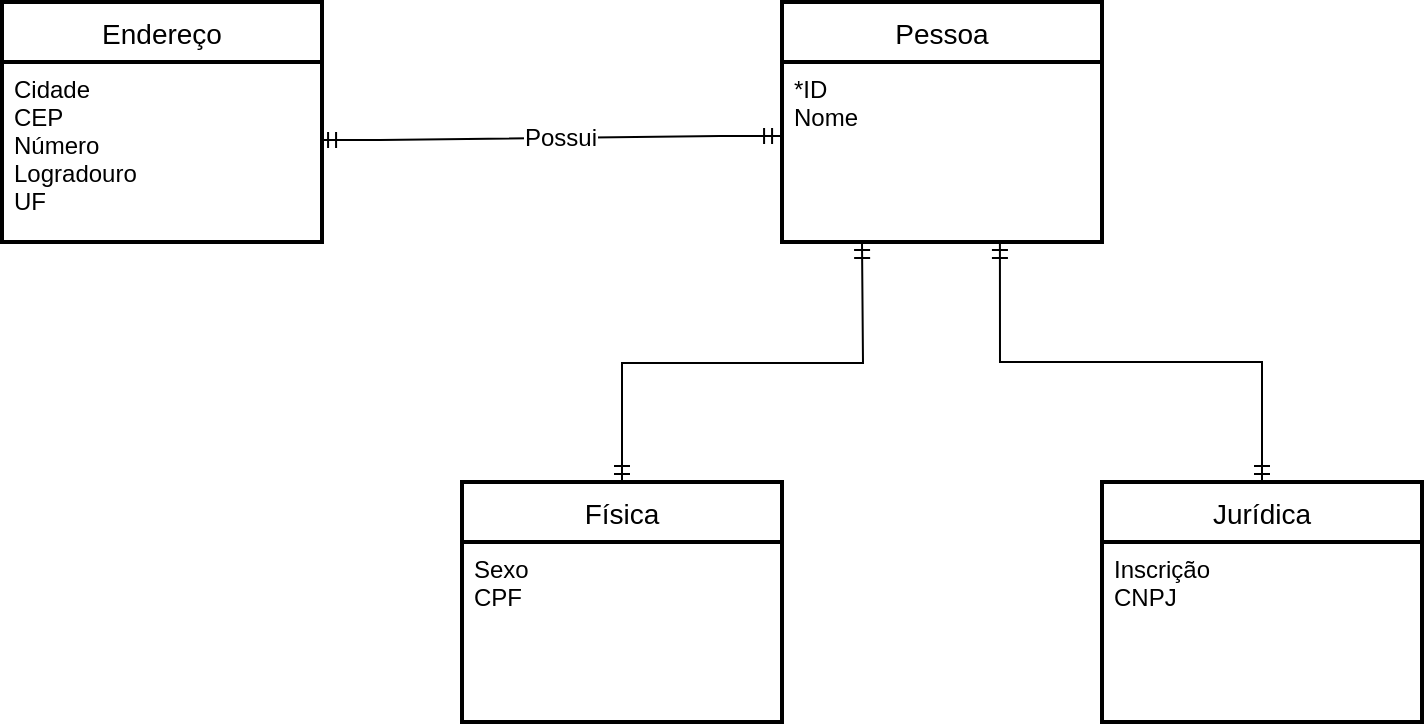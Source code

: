 <mxfile version="15.4.1" type="github">
  <diagram id="R2lEEEUBdFMjLlhIrx00" name="Page-1">
    <mxGraphModel dx="868" dy="483" grid="1" gridSize="10" guides="1" tooltips="1" connect="1" arrows="1" fold="1" page="1" pageScale="1" pageWidth="850" pageHeight="1100" math="0" shadow="0" extFonts="Permanent Marker^https://fonts.googleapis.com/css?family=Permanent+Marker">
      <root>
        <mxCell id="0" />
        <mxCell id="1" parent="0" />
        <mxCell id="GNHdv46s6I0qKDh0TSVc-1" value="Endereço" style="swimlane;childLayout=stackLayout;horizontal=1;startSize=30;horizontalStack=0;rounded=0;fontSize=14;fontStyle=0;strokeWidth=2;resizeParent=0;resizeLast=1;shadow=0;dashed=0;align=center;" vertex="1" parent="1">
          <mxGeometry x="50" y="60" width="160" height="120" as="geometry" />
        </mxCell>
        <mxCell id="GNHdv46s6I0qKDh0TSVc-2" value="Cidade&#xa;CEP&#xa;Número&#xa;Logradouro &#xa;UF" style="align=left;strokeColor=none;fillColor=none;spacingLeft=4;fontSize=12;verticalAlign=top;resizable=0;rotatable=0;part=1;" vertex="1" parent="GNHdv46s6I0qKDh0TSVc-1">
          <mxGeometry y="30" width="160" height="90" as="geometry" />
        </mxCell>
        <mxCell id="GNHdv46s6I0qKDh0TSVc-3" value="Pessoa" style="swimlane;childLayout=stackLayout;horizontal=1;startSize=30;horizontalStack=0;rounded=0;fontSize=14;fontStyle=0;strokeWidth=2;resizeParent=0;resizeLast=1;shadow=0;dashed=0;align=center;" vertex="1" parent="1">
          <mxGeometry x="440" y="60" width="160" height="120" as="geometry" />
        </mxCell>
        <mxCell id="GNHdv46s6I0qKDh0TSVc-4" value="*ID&#xa;Nome" style="align=left;strokeColor=none;fillColor=none;spacingLeft=4;fontSize=12;verticalAlign=top;resizable=0;rotatable=0;part=1;rounded=0;" vertex="1" parent="GNHdv46s6I0qKDh0TSVc-3">
          <mxGeometry y="30" width="160" height="90" as="geometry" />
        </mxCell>
        <mxCell id="GNHdv46s6I0qKDh0TSVc-22" value="" style="endArrow=ERmandOne;html=1;rounded=0;fontSize=12;startArrow=ERmandOne;startFill=0;endFill=0;exitX=0.5;exitY=0;exitDx=0;exitDy=0;edgeStyle=orthogonalEdgeStyle;" edge="1" parent="GNHdv46s6I0qKDh0TSVc-3" source="GNHdv46s6I0qKDh0TSVc-5">
          <mxGeometry relative="1" as="geometry">
            <mxPoint x="-120" y="120" as="sourcePoint" />
            <mxPoint x="40" y="120" as="targetPoint" />
          </mxGeometry>
        </mxCell>
        <mxCell id="GNHdv46s6I0qKDh0TSVc-5" value="Física" style="swimlane;childLayout=stackLayout;horizontal=1;startSize=30;horizontalStack=0;rounded=0;fontSize=14;fontStyle=0;strokeWidth=2;resizeParent=0;resizeLast=1;shadow=0;dashed=0;align=center;" vertex="1" parent="1">
          <mxGeometry x="280" y="300" width="160" height="120" as="geometry" />
        </mxCell>
        <mxCell id="GNHdv46s6I0qKDh0TSVc-6" value="Sexo&#xa;CPF" style="align=left;strokeColor=none;fillColor=none;spacingLeft=4;fontSize=12;verticalAlign=top;resizable=0;rotatable=0;part=1;rounded=0;" vertex="1" parent="GNHdv46s6I0qKDh0TSVc-5">
          <mxGeometry y="30" width="160" height="90" as="geometry" />
        </mxCell>
        <mxCell id="GNHdv46s6I0qKDh0TSVc-7" value="Jurídica" style="swimlane;childLayout=stackLayout;horizontal=1;startSize=30;horizontalStack=0;rounded=0;fontSize=14;fontStyle=0;strokeWidth=2;resizeParent=0;resizeLast=1;shadow=0;dashed=0;align=center;" vertex="1" parent="1">
          <mxGeometry x="600" y="300" width="160" height="120" as="geometry" />
        </mxCell>
        <mxCell id="GNHdv46s6I0qKDh0TSVc-8" value="Inscrição&#xa;CNPJ" style="align=left;strokeColor=none;fillColor=none;spacingLeft=4;fontSize=12;verticalAlign=top;resizable=0;rotatable=0;part=1;rounded=0;" vertex="1" parent="GNHdv46s6I0qKDh0TSVc-7">
          <mxGeometry y="30" width="160" height="90" as="geometry" />
        </mxCell>
        <mxCell id="GNHdv46s6I0qKDh0TSVc-11" value="" style="edgeStyle=entityRelationEdgeStyle;fontSize=12;html=1;endArrow=ERmandOne;startArrow=ERmandOne;rounded=0;exitX=0.994;exitY=0.433;exitDx=0;exitDy=0;exitPerimeter=0;entryX=-0.006;entryY=0.411;entryDx=0;entryDy=0;entryPerimeter=0;" edge="1" parent="1" source="GNHdv46s6I0qKDh0TSVc-2" target="GNHdv46s6I0qKDh0TSVc-4">
          <mxGeometry width="100" height="100" relative="1" as="geometry">
            <mxPoint x="280" y="140" as="sourcePoint" />
            <mxPoint x="380" y="40" as="targetPoint" />
          </mxGeometry>
        </mxCell>
        <mxCell id="GNHdv46s6I0qKDh0TSVc-12" value="Possui" style="edgeLabel;html=1;align=center;verticalAlign=middle;resizable=0;points=[];fontSize=12;spacingTop=-4;" vertex="1" connectable="0" parent="GNHdv46s6I0qKDh0TSVc-11">
          <mxGeometry x="0.038" y="-2" relative="1" as="geometry">
            <mxPoint as="offset" />
          </mxGeometry>
        </mxCell>
        <mxCell id="GNHdv46s6I0qKDh0TSVc-25" value="" style="endArrow=ERmandOne;html=1;rounded=0;fontSize=12;edgeStyle=orthogonalEdgeStyle;exitX=0.681;exitY=1;exitDx=0;exitDy=0;exitPerimeter=0;entryX=0.5;entryY=0;entryDx=0;entryDy=0;startArrow=ERmandOne;startFill=0;endFill=0;" edge="1" parent="1" source="GNHdv46s6I0qKDh0TSVc-4" target="GNHdv46s6I0qKDh0TSVc-7">
          <mxGeometry relative="1" as="geometry">
            <mxPoint x="580" y="230" as="sourcePoint" />
            <mxPoint x="740" y="230" as="targetPoint" />
          </mxGeometry>
        </mxCell>
      </root>
    </mxGraphModel>
  </diagram>
</mxfile>
